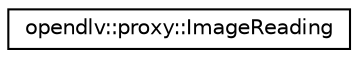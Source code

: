 digraph "Graphical Class Hierarchy"
{
 // LATEX_PDF_SIZE
  edge [fontname="Helvetica",fontsize="10",labelfontname="Helvetica",labelfontsize="10"];
  node [fontname="Helvetica",fontsize="10",shape=record];
  rankdir="LR";
  Node0 [label="opendlv::proxy::ImageReading",height=0.2,width=0.4,color="black", fillcolor="white", style="filled",URL="$classopendlv_1_1proxy_1_1ImageReading.html",tooltip=" "];
}
